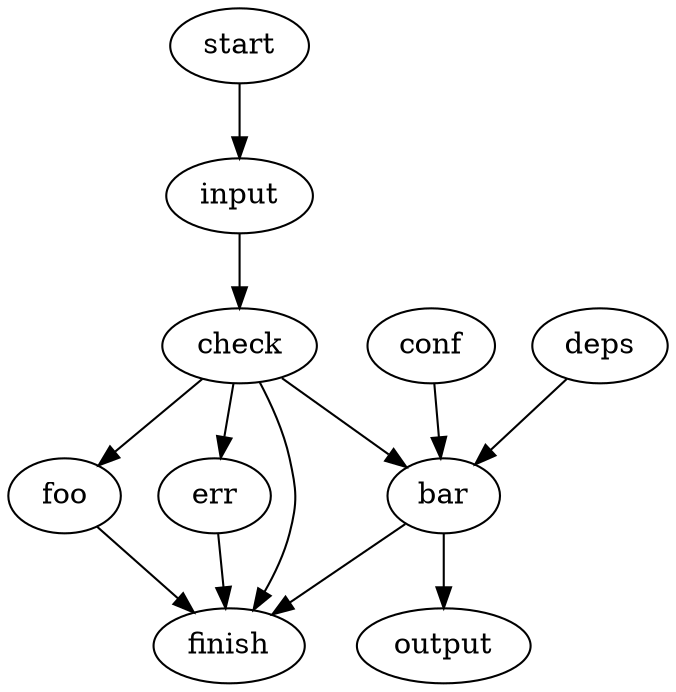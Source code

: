 /**
 * https://graphviz.org/about/ ,
 * https://magjac.com/graphviz-visual-editor/ ,
 * https://dreampuf.github.io/GraphvizOnline/ ,
 * 
 * - Put edges with lower rank nodes first.
 * - Put edges with same rank nodes adjacent.
 * - Don't chain two edges; it's easier to add attributes after an edge.
 * 
 * generate image using command:
 *   $ apt install graphviz
 *   $ dot -Tpng example.dot -o example.png
 * 
 * use image in markdown example.md:
 *   ![](example.png)
 * 
 * then preview markdown in vscode.
 * 
 * similar flow chart diagram tools:
 *   mermaid chart, yED, visio.
 */
// example.dot
digraph {
    start -> input;
    input -> check;
    
    check -> foo;
    check -> err;
    check -> bar;
    check -> finish;
    
    conf -> bar;
    deps -> bar;
    
    foo -> finish;
    err -> finish;
    bar -> finish;
    
    bar -> output;
}

